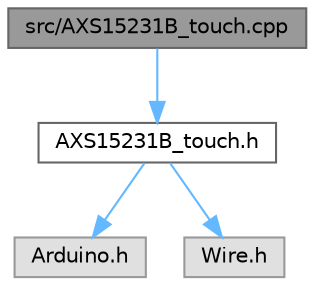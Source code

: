 digraph "src/AXS15231B_touch.cpp"
{
 // LATEX_PDF_SIZE
  bgcolor="transparent";
  edge [fontname=Helvetica,fontsize=10,labelfontname=Helvetica,labelfontsize=10];
  node [fontname=Helvetica,fontsize=10,shape=box,height=0.2,width=0.4];
  Node1 [label="src/AXS15231B_touch.cpp",height=0.2,width=0.4,color="gray40", fillcolor="grey60", style="filled", fontcolor="black",tooltip=" "];
  Node1 -> Node2 [color="steelblue1",style="solid"];
  Node2 [label="AXS15231B_touch.h",height=0.2,width=0.4,color="grey40", fillcolor="white", style="filled",URL="$_a_x_s15231_b__touch_8h.html",tooltip=" "];
  Node2 -> Node3 [color="steelblue1",style="solid"];
  Node3 [label="Arduino.h",height=0.2,width=0.4,color="grey60", fillcolor="#E0E0E0", style="filled",tooltip=" "];
  Node2 -> Node4 [color="steelblue1",style="solid"];
  Node4 [label="Wire.h",height=0.2,width=0.4,color="grey60", fillcolor="#E0E0E0", style="filled",tooltip=" "];
}

